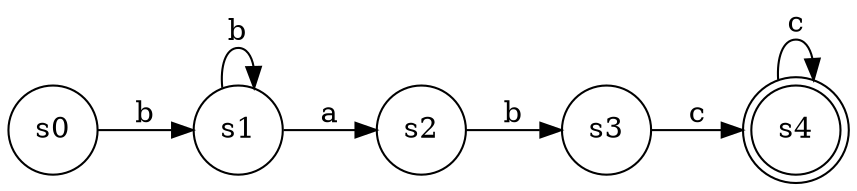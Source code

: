 digraph Automata {
	rankdir=LR size="8,5"
	node [shape=doublecircle]
	s4
	node [shape=circle]
	s0 -> s1 [label=b]
	s1 -> s1 [label=b]
	s1 -> s2 [label=a]
	s2 -> s3 [label=b]
	s3 -> s4 [label=c]
	s4 -> s4 [label=c]
}
